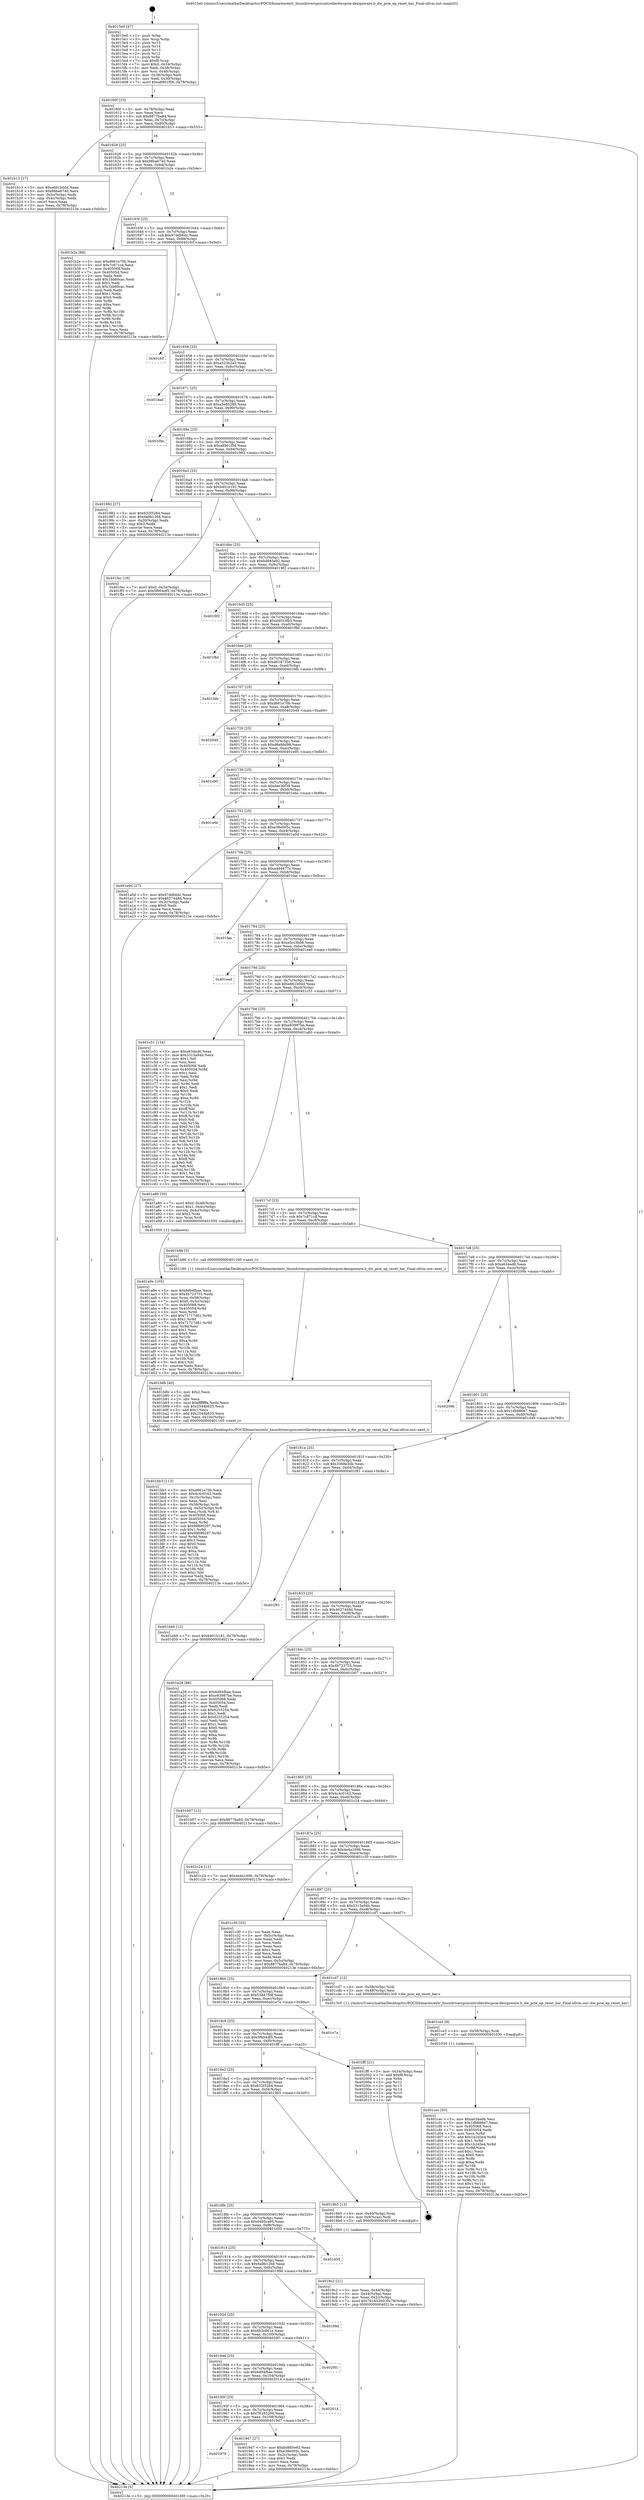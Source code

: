 digraph "0x4015e0" {
  label = "0x4015e0 (/mnt/c/Users/mathe/Desktop/tcc/POCII/binaries/extr_linuxdriverspcicontrollerdwcpcie-designware.h_dw_pcie_ep_reset_bar_Final-ollvm.out::main(0))"
  labelloc = "t"
  node[shape=record]

  Entry [label="",width=0.3,height=0.3,shape=circle,fillcolor=black,style=filled]
  "0x40160f" [label="{
     0x40160f [23]\l
     | [instrs]\l
     &nbsp;&nbsp;0x40160f \<+3\>: mov -0x78(%rbp),%eax\l
     &nbsp;&nbsp;0x401612 \<+2\>: mov %eax,%ecx\l
     &nbsp;&nbsp;0x401614 \<+6\>: sub $0x8877ba84,%ecx\l
     &nbsp;&nbsp;0x40161a \<+3\>: mov %eax,-0x7c(%rbp)\l
     &nbsp;&nbsp;0x40161d \<+3\>: mov %ecx,-0x80(%rbp)\l
     &nbsp;&nbsp;0x401620 \<+6\>: je 0000000000401b13 \<main+0x533\>\l
  }"]
  "0x401b13" [label="{
     0x401b13 [27]\l
     | [instrs]\l
     &nbsp;&nbsp;0x401b13 \<+5\>: mov $0xe661b0dd,%eax\l
     &nbsp;&nbsp;0x401b18 \<+5\>: mov $0x88ba6740,%ecx\l
     &nbsp;&nbsp;0x401b1d \<+3\>: mov -0x5c(%rbp),%edx\l
     &nbsp;&nbsp;0x401b20 \<+3\>: cmp -0x4c(%rbp),%edx\l
     &nbsp;&nbsp;0x401b23 \<+3\>: cmovl %ecx,%eax\l
     &nbsp;&nbsp;0x401b26 \<+3\>: mov %eax,-0x78(%rbp)\l
     &nbsp;&nbsp;0x401b29 \<+5\>: jmp 000000000040213e \<main+0xb5e\>\l
  }"]
  "0x401626" [label="{
     0x401626 [25]\l
     | [instrs]\l
     &nbsp;&nbsp;0x401626 \<+5\>: jmp 000000000040162b \<main+0x4b\>\l
     &nbsp;&nbsp;0x40162b \<+3\>: mov -0x7c(%rbp),%eax\l
     &nbsp;&nbsp;0x40162e \<+5\>: sub $0x88ba6740,%eax\l
     &nbsp;&nbsp;0x401633 \<+6\>: mov %eax,-0x84(%rbp)\l
     &nbsp;&nbsp;0x401639 \<+6\>: je 0000000000401b2e \<main+0x54e\>\l
  }"]
  Exit [label="",width=0.3,height=0.3,shape=circle,fillcolor=black,style=filled,peripheries=2]
  "0x401b2e" [label="{
     0x401b2e [88]\l
     | [instrs]\l
     &nbsp;&nbsp;0x401b2e \<+5\>: mov $0xd661e70b,%eax\l
     &nbsp;&nbsp;0x401b33 \<+5\>: mov $0x7c871cd,%ecx\l
     &nbsp;&nbsp;0x401b38 \<+7\>: mov 0x405068,%edx\l
     &nbsp;&nbsp;0x401b3f \<+7\>: mov 0x405054,%esi\l
     &nbsp;&nbsp;0x401b46 \<+2\>: mov %edx,%edi\l
     &nbsp;&nbsp;0x401b48 \<+6\>: add $0x1bb60cac,%edi\l
     &nbsp;&nbsp;0x401b4e \<+3\>: sub $0x1,%edi\l
     &nbsp;&nbsp;0x401b51 \<+6\>: sub $0x1bb60cac,%edi\l
     &nbsp;&nbsp;0x401b57 \<+3\>: imul %edi,%edx\l
     &nbsp;&nbsp;0x401b5a \<+3\>: and $0x1,%edx\l
     &nbsp;&nbsp;0x401b5d \<+3\>: cmp $0x0,%edx\l
     &nbsp;&nbsp;0x401b60 \<+4\>: sete %r8b\l
     &nbsp;&nbsp;0x401b64 \<+3\>: cmp $0xa,%esi\l
     &nbsp;&nbsp;0x401b67 \<+4\>: setl %r9b\l
     &nbsp;&nbsp;0x401b6b \<+3\>: mov %r8b,%r10b\l
     &nbsp;&nbsp;0x401b6e \<+3\>: and %r9b,%r10b\l
     &nbsp;&nbsp;0x401b71 \<+3\>: xor %r9b,%r8b\l
     &nbsp;&nbsp;0x401b74 \<+3\>: or %r8b,%r10b\l
     &nbsp;&nbsp;0x401b77 \<+4\>: test $0x1,%r10b\l
     &nbsp;&nbsp;0x401b7b \<+3\>: cmovne %ecx,%eax\l
     &nbsp;&nbsp;0x401b7e \<+3\>: mov %eax,-0x78(%rbp)\l
     &nbsp;&nbsp;0x401b81 \<+5\>: jmp 000000000040213e \<main+0xb5e\>\l
  }"]
  "0x40163f" [label="{
     0x40163f [25]\l
     | [instrs]\l
     &nbsp;&nbsp;0x40163f \<+5\>: jmp 0000000000401644 \<main+0x64\>\l
     &nbsp;&nbsp;0x401644 \<+3\>: mov -0x7c(%rbp),%eax\l
     &nbsp;&nbsp;0x401647 \<+5\>: sub $0x97ddb6dc,%eax\l
     &nbsp;&nbsp;0x40164c \<+6\>: mov %eax,-0x88(%rbp)\l
     &nbsp;&nbsp;0x401652 \<+6\>: je 0000000000401fcf \<main+0x9ef\>\l
  }"]
  "0x401cec" [label="{
     0x401cec [93]\l
     | [instrs]\l
     &nbsp;&nbsp;0x401cec \<+5\>: mov $0xa634ed6,%esi\l
     &nbsp;&nbsp;0x401cf1 \<+5\>: mov $0x1db68667,%eax\l
     &nbsp;&nbsp;0x401cf6 \<+7\>: mov 0x405068,%ecx\l
     &nbsp;&nbsp;0x401cfd \<+7\>: mov 0x405054,%edx\l
     &nbsp;&nbsp;0x401d04 \<+3\>: mov %ecx,%r8d\l
     &nbsp;&nbsp;0x401d07 \<+7\>: add $0x1b2d3e4,%r8d\l
     &nbsp;&nbsp;0x401d0e \<+4\>: sub $0x1,%r8d\l
     &nbsp;&nbsp;0x401d12 \<+7\>: sub $0x1b2d3e4,%r8d\l
     &nbsp;&nbsp;0x401d19 \<+4\>: imul %r8d,%ecx\l
     &nbsp;&nbsp;0x401d1d \<+3\>: and $0x1,%ecx\l
     &nbsp;&nbsp;0x401d20 \<+3\>: cmp $0x0,%ecx\l
     &nbsp;&nbsp;0x401d23 \<+4\>: sete %r9b\l
     &nbsp;&nbsp;0x401d27 \<+3\>: cmp $0xa,%edx\l
     &nbsp;&nbsp;0x401d2a \<+4\>: setl %r10b\l
     &nbsp;&nbsp;0x401d2e \<+3\>: mov %r9b,%r11b\l
     &nbsp;&nbsp;0x401d31 \<+3\>: and %r10b,%r11b\l
     &nbsp;&nbsp;0x401d34 \<+3\>: xor %r10b,%r9b\l
     &nbsp;&nbsp;0x401d37 \<+3\>: or %r9b,%r11b\l
     &nbsp;&nbsp;0x401d3a \<+4\>: test $0x1,%r11b\l
     &nbsp;&nbsp;0x401d3e \<+3\>: cmovne %eax,%esi\l
     &nbsp;&nbsp;0x401d41 \<+3\>: mov %esi,-0x78(%rbp)\l
     &nbsp;&nbsp;0x401d44 \<+5\>: jmp 000000000040213e \<main+0xb5e\>\l
  }"]
  "0x401fcf" [label="{
     0x401fcf\l
  }", style=dashed]
  "0x401658" [label="{
     0x401658 [25]\l
     | [instrs]\l
     &nbsp;&nbsp;0x401658 \<+5\>: jmp 000000000040165d \<main+0x7d\>\l
     &nbsp;&nbsp;0x40165d \<+3\>: mov -0x7c(%rbp),%eax\l
     &nbsp;&nbsp;0x401660 \<+5\>: sub $0xa523b2a5,%eax\l
     &nbsp;&nbsp;0x401665 \<+6\>: mov %eax,-0x8c(%rbp)\l
     &nbsp;&nbsp;0x40166b \<+6\>: je 0000000000401dad \<main+0x7cd\>\l
  }"]
  "0x401ce3" [label="{
     0x401ce3 [9]\l
     | [instrs]\l
     &nbsp;&nbsp;0x401ce3 \<+4\>: mov -0x58(%rbp),%rdi\l
     &nbsp;&nbsp;0x401ce7 \<+5\>: call 0000000000401030 \<free@plt\>\l
     | [calls]\l
     &nbsp;&nbsp;0x401030 \{1\} (unknown)\l
  }"]
  "0x401dad" [label="{
     0x401dad\l
  }", style=dashed]
  "0x401671" [label="{
     0x401671 [25]\l
     | [instrs]\l
     &nbsp;&nbsp;0x401671 \<+5\>: jmp 0000000000401676 \<main+0x96\>\l
     &nbsp;&nbsp;0x401676 \<+3\>: mov -0x7c(%rbp),%eax\l
     &nbsp;&nbsp;0x401679 \<+5\>: sub $0xa5e85289,%eax\l
     &nbsp;&nbsp;0x40167e \<+6\>: mov %eax,-0x90(%rbp)\l
     &nbsp;&nbsp;0x401684 \<+6\>: je 00000000004020bc \<main+0xadc\>\l
  }"]
  "0x401bb3" [label="{
     0x401bb3 [113]\l
     | [instrs]\l
     &nbsp;&nbsp;0x401bb3 \<+5\>: mov $0xd661e70b,%ecx\l
     &nbsp;&nbsp;0x401bb8 \<+5\>: mov $0x4c4c0162,%edx\l
     &nbsp;&nbsp;0x401bbd \<+6\>: mov -0x10c(%rbp),%esi\l
     &nbsp;&nbsp;0x401bc3 \<+3\>: imul %eax,%esi\l
     &nbsp;&nbsp;0x401bc6 \<+4\>: mov -0x58(%rbp),%rdi\l
     &nbsp;&nbsp;0x401bca \<+4\>: movslq -0x5c(%rbp),%r8\l
     &nbsp;&nbsp;0x401bce \<+4\>: mov %esi,(%rdi,%r8,4)\l
     &nbsp;&nbsp;0x401bd2 \<+7\>: mov 0x405068,%eax\l
     &nbsp;&nbsp;0x401bd9 \<+7\>: mov 0x405054,%esi\l
     &nbsp;&nbsp;0x401be0 \<+3\>: mov %eax,%r9d\l
     &nbsp;&nbsp;0x401be3 \<+7\>: sub $0x98890297,%r9d\l
     &nbsp;&nbsp;0x401bea \<+4\>: sub $0x1,%r9d\l
     &nbsp;&nbsp;0x401bee \<+7\>: add $0x98890297,%r9d\l
     &nbsp;&nbsp;0x401bf5 \<+4\>: imul %r9d,%eax\l
     &nbsp;&nbsp;0x401bf9 \<+3\>: and $0x1,%eax\l
     &nbsp;&nbsp;0x401bfc \<+3\>: cmp $0x0,%eax\l
     &nbsp;&nbsp;0x401bff \<+4\>: sete %r10b\l
     &nbsp;&nbsp;0x401c03 \<+3\>: cmp $0xa,%esi\l
     &nbsp;&nbsp;0x401c06 \<+4\>: setl %r11b\l
     &nbsp;&nbsp;0x401c0a \<+3\>: mov %r10b,%bl\l
     &nbsp;&nbsp;0x401c0d \<+3\>: and %r11b,%bl\l
     &nbsp;&nbsp;0x401c10 \<+3\>: xor %r11b,%r10b\l
     &nbsp;&nbsp;0x401c13 \<+3\>: or %r10b,%bl\l
     &nbsp;&nbsp;0x401c16 \<+3\>: test $0x1,%bl\l
     &nbsp;&nbsp;0x401c19 \<+3\>: cmovne %edx,%ecx\l
     &nbsp;&nbsp;0x401c1c \<+3\>: mov %ecx,-0x78(%rbp)\l
     &nbsp;&nbsp;0x401c1f \<+5\>: jmp 000000000040213e \<main+0xb5e\>\l
  }"]
  "0x4020bc" [label="{
     0x4020bc\l
  }", style=dashed]
  "0x40168a" [label="{
     0x40168a [25]\l
     | [instrs]\l
     &nbsp;&nbsp;0x40168a \<+5\>: jmp 000000000040168f \<main+0xaf\>\l
     &nbsp;&nbsp;0x40168f \<+3\>: mov -0x7c(%rbp),%eax\l
     &nbsp;&nbsp;0x401692 \<+5\>: sub $0xa8901f56,%eax\l
     &nbsp;&nbsp;0x401697 \<+6\>: mov %eax,-0x94(%rbp)\l
     &nbsp;&nbsp;0x40169d \<+6\>: je 0000000000401982 \<main+0x3a2\>\l
  }"]
  "0x401b8b" [label="{
     0x401b8b [40]\l
     | [instrs]\l
     &nbsp;&nbsp;0x401b8b \<+5\>: mov $0x2,%ecx\l
     &nbsp;&nbsp;0x401b90 \<+1\>: cltd\l
     &nbsp;&nbsp;0x401b91 \<+2\>: idiv %ecx\l
     &nbsp;&nbsp;0x401b93 \<+6\>: imul $0xfffffffe,%edx,%ecx\l
     &nbsp;&nbsp;0x401b99 \<+6\>: sub $0x2544b625,%ecx\l
     &nbsp;&nbsp;0x401b9f \<+3\>: add $0x1,%ecx\l
     &nbsp;&nbsp;0x401ba2 \<+6\>: add $0x2544b625,%ecx\l
     &nbsp;&nbsp;0x401ba8 \<+6\>: mov %ecx,-0x10c(%rbp)\l
     &nbsp;&nbsp;0x401bae \<+5\>: call 0000000000401160 \<next_i\>\l
     | [calls]\l
     &nbsp;&nbsp;0x401160 \{1\} (/mnt/c/Users/mathe/Desktop/tcc/POCII/binaries/extr_linuxdriverspcicontrollerdwcpcie-designware.h_dw_pcie_ep_reset_bar_Final-ollvm.out::next_i)\l
  }"]
  "0x401982" [label="{
     0x401982 [27]\l
     | [instrs]\l
     &nbsp;&nbsp;0x401982 \<+5\>: mov $0x632f3284,%eax\l
     &nbsp;&nbsp;0x401987 \<+5\>: mov $0x6a9b1268,%ecx\l
     &nbsp;&nbsp;0x40198c \<+3\>: mov -0x30(%rbp),%edx\l
     &nbsp;&nbsp;0x40198f \<+3\>: cmp $0x2,%edx\l
     &nbsp;&nbsp;0x401992 \<+3\>: cmovne %ecx,%eax\l
     &nbsp;&nbsp;0x401995 \<+3\>: mov %eax,-0x78(%rbp)\l
     &nbsp;&nbsp;0x401998 \<+5\>: jmp 000000000040213e \<main+0xb5e\>\l
  }"]
  "0x4016a3" [label="{
     0x4016a3 [25]\l
     | [instrs]\l
     &nbsp;&nbsp;0x4016a3 \<+5\>: jmp 00000000004016a8 \<main+0xc8\>\l
     &nbsp;&nbsp;0x4016a8 \<+3\>: mov -0x7c(%rbp),%eax\l
     &nbsp;&nbsp;0x4016ab \<+5\>: sub $0xb401b181,%eax\l
     &nbsp;&nbsp;0x4016b0 \<+6\>: mov %eax,-0x98(%rbp)\l
     &nbsp;&nbsp;0x4016b6 \<+6\>: je 0000000000401fec \<main+0xa0c\>\l
  }"]
  "0x40213e" [label="{
     0x40213e [5]\l
     | [instrs]\l
     &nbsp;&nbsp;0x40213e \<+5\>: jmp 000000000040160f \<main+0x2f\>\l
  }"]
  "0x4015e0" [label="{
     0x4015e0 [47]\l
     | [instrs]\l
     &nbsp;&nbsp;0x4015e0 \<+1\>: push %rbp\l
     &nbsp;&nbsp;0x4015e1 \<+3\>: mov %rsp,%rbp\l
     &nbsp;&nbsp;0x4015e4 \<+2\>: push %r15\l
     &nbsp;&nbsp;0x4015e6 \<+2\>: push %r14\l
     &nbsp;&nbsp;0x4015e8 \<+2\>: push %r13\l
     &nbsp;&nbsp;0x4015ea \<+2\>: push %r12\l
     &nbsp;&nbsp;0x4015ec \<+1\>: push %rbx\l
     &nbsp;&nbsp;0x4015ed \<+7\>: sub $0xf8,%rsp\l
     &nbsp;&nbsp;0x4015f4 \<+7\>: movl $0x0,-0x34(%rbp)\l
     &nbsp;&nbsp;0x4015fb \<+3\>: mov %edi,-0x38(%rbp)\l
     &nbsp;&nbsp;0x4015fe \<+4\>: mov %rsi,-0x40(%rbp)\l
     &nbsp;&nbsp;0x401602 \<+3\>: mov -0x38(%rbp),%edi\l
     &nbsp;&nbsp;0x401605 \<+3\>: mov %edi,-0x30(%rbp)\l
     &nbsp;&nbsp;0x401608 \<+7\>: movl $0xa8901f56,-0x78(%rbp)\l
  }"]
  "0x401a9e" [label="{
     0x401a9e [105]\l
     | [instrs]\l
     &nbsp;&nbsp;0x401a9e \<+5\>: mov $0x6d94fbae,%ecx\l
     &nbsp;&nbsp;0x401aa3 \<+5\>: mov $0x4b723755,%edx\l
     &nbsp;&nbsp;0x401aa8 \<+4\>: mov %rax,-0x58(%rbp)\l
     &nbsp;&nbsp;0x401aac \<+7\>: movl $0x0,-0x5c(%rbp)\l
     &nbsp;&nbsp;0x401ab3 \<+7\>: mov 0x405068,%esi\l
     &nbsp;&nbsp;0x401aba \<+8\>: mov 0x405054,%r8d\l
     &nbsp;&nbsp;0x401ac2 \<+3\>: mov %esi,%r9d\l
     &nbsp;&nbsp;0x401ac5 \<+7\>: add $0x71717d61,%r9d\l
     &nbsp;&nbsp;0x401acc \<+4\>: sub $0x1,%r9d\l
     &nbsp;&nbsp;0x401ad0 \<+7\>: sub $0x71717d61,%r9d\l
     &nbsp;&nbsp;0x401ad7 \<+4\>: imul %r9d,%esi\l
     &nbsp;&nbsp;0x401adb \<+3\>: and $0x1,%esi\l
     &nbsp;&nbsp;0x401ade \<+3\>: cmp $0x0,%esi\l
     &nbsp;&nbsp;0x401ae1 \<+4\>: sete %r10b\l
     &nbsp;&nbsp;0x401ae5 \<+4\>: cmp $0xa,%r8d\l
     &nbsp;&nbsp;0x401ae9 \<+4\>: setl %r11b\l
     &nbsp;&nbsp;0x401aed \<+3\>: mov %r10b,%bl\l
     &nbsp;&nbsp;0x401af0 \<+3\>: and %r11b,%bl\l
     &nbsp;&nbsp;0x401af3 \<+3\>: xor %r11b,%r10b\l
     &nbsp;&nbsp;0x401af6 \<+3\>: or %r10b,%bl\l
     &nbsp;&nbsp;0x401af9 \<+3\>: test $0x1,%bl\l
     &nbsp;&nbsp;0x401afc \<+3\>: cmovne %edx,%ecx\l
     &nbsp;&nbsp;0x401aff \<+3\>: mov %ecx,-0x78(%rbp)\l
     &nbsp;&nbsp;0x401b02 \<+5\>: jmp 000000000040213e \<main+0xb5e\>\l
  }"]
  "0x401fec" [label="{
     0x401fec [19]\l
     | [instrs]\l
     &nbsp;&nbsp;0x401fec \<+7\>: movl $0x0,-0x34(%rbp)\l
     &nbsp;&nbsp;0x401ff3 \<+7\>: movl $0x5f604df5,-0x78(%rbp)\l
     &nbsp;&nbsp;0x401ffa \<+5\>: jmp 000000000040213e \<main+0xb5e\>\l
  }"]
  "0x4016bc" [label="{
     0x4016bc [25]\l
     | [instrs]\l
     &nbsp;&nbsp;0x4016bc \<+5\>: jmp 00000000004016c1 \<main+0xe1\>\l
     &nbsp;&nbsp;0x4016c1 \<+3\>: mov -0x7c(%rbp),%eax\l
     &nbsp;&nbsp;0x4016c4 \<+5\>: sub $0xbd885e92,%eax\l
     &nbsp;&nbsp;0x4016c9 \<+6\>: mov %eax,-0x9c(%rbp)\l
     &nbsp;&nbsp;0x4016cf \<+6\>: je 00000000004019f2 \<main+0x412\>\l
  }"]
  "0x401978" [label="{
     0x401978\l
  }", style=dashed]
  "0x4019f2" [label="{
     0x4019f2\l
  }", style=dashed]
  "0x4016d5" [label="{
     0x4016d5 [25]\l
     | [instrs]\l
     &nbsp;&nbsp;0x4016d5 \<+5\>: jmp 00000000004016da \<main+0xfa\>\l
     &nbsp;&nbsp;0x4016da \<+3\>: mov -0x7c(%rbp),%eax\l
     &nbsp;&nbsp;0x4016dd \<+5\>: sub $0xd4053fb3,%eax\l
     &nbsp;&nbsp;0x4016e2 \<+6\>: mov %eax,-0xa0(%rbp)\l
     &nbsp;&nbsp;0x4016e8 \<+6\>: je 0000000000401f8d \<main+0x9ad\>\l
  }"]
  "0x4019d7" [label="{
     0x4019d7 [27]\l
     | [instrs]\l
     &nbsp;&nbsp;0x4019d7 \<+5\>: mov $0xbd885e92,%eax\l
     &nbsp;&nbsp;0x4019dc \<+5\>: mov $0xe38e005c,%ecx\l
     &nbsp;&nbsp;0x4019e1 \<+3\>: mov -0x2c(%rbp),%edx\l
     &nbsp;&nbsp;0x4019e4 \<+3\>: cmp $0x1,%edx\l
     &nbsp;&nbsp;0x4019e7 \<+3\>: cmovl %ecx,%eax\l
     &nbsp;&nbsp;0x4019ea \<+3\>: mov %eax,-0x78(%rbp)\l
     &nbsp;&nbsp;0x4019ed \<+5\>: jmp 000000000040213e \<main+0xb5e\>\l
  }"]
  "0x401f8d" [label="{
     0x401f8d\l
  }", style=dashed]
  "0x4016ee" [label="{
     0x4016ee [25]\l
     | [instrs]\l
     &nbsp;&nbsp;0x4016ee \<+5\>: jmp 00000000004016f3 \<main+0x113\>\l
     &nbsp;&nbsp;0x4016f3 \<+3\>: mov -0x7c(%rbp),%eax\l
     &nbsp;&nbsp;0x4016f6 \<+5\>: sub $0xd6187356,%eax\l
     &nbsp;&nbsp;0x4016fb \<+6\>: mov %eax,-0xa4(%rbp)\l
     &nbsp;&nbsp;0x401701 \<+6\>: je 0000000000401fdb \<main+0x9fb\>\l
  }"]
  "0x40195f" [label="{
     0x40195f [25]\l
     | [instrs]\l
     &nbsp;&nbsp;0x40195f \<+5\>: jmp 0000000000401964 \<main+0x384\>\l
     &nbsp;&nbsp;0x401964 \<+3\>: mov -0x7c(%rbp),%eax\l
     &nbsp;&nbsp;0x401967 \<+5\>: sub $0x76165260,%eax\l
     &nbsp;&nbsp;0x40196c \<+6\>: mov %eax,-0x108(%rbp)\l
     &nbsp;&nbsp;0x401972 \<+6\>: je 00000000004019d7 \<main+0x3f7\>\l
  }"]
  "0x401fdb" [label="{
     0x401fdb\l
  }", style=dashed]
  "0x401707" [label="{
     0x401707 [25]\l
     | [instrs]\l
     &nbsp;&nbsp;0x401707 \<+5\>: jmp 000000000040170c \<main+0x12c\>\l
     &nbsp;&nbsp;0x40170c \<+3\>: mov -0x7c(%rbp),%eax\l
     &nbsp;&nbsp;0x40170f \<+5\>: sub $0xd661e70b,%eax\l
     &nbsp;&nbsp;0x401714 \<+6\>: mov %eax,-0xa8(%rbp)\l
     &nbsp;&nbsp;0x40171a \<+6\>: je 0000000000402049 \<main+0xa69\>\l
  }"]
  "0x402014" [label="{
     0x402014\l
  }", style=dashed]
  "0x402049" [label="{
     0x402049\l
  }", style=dashed]
  "0x401720" [label="{
     0x401720 [25]\l
     | [instrs]\l
     &nbsp;&nbsp;0x401720 \<+5\>: jmp 0000000000401725 \<main+0x145\>\l
     &nbsp;&nbsp;0x401725 \<+3\>: mov -0x7c(%rbp),%eax\l
     &nbsp;&nbsp;0x401728 \<+5\>: sub $0xd8a98d98,%eax\l
     &nbsp;&nbsp;0x40172d \<+6\>: mov %eax,-0xac(%rbp)\l
     &nbsp;&nbsp;0x401733 \<+6\>: je 0000000000401e95 \<main+0x8b5\>\l
  }"]
  "0x401946" [label="{
     0x401946 [25]\l
     | [instrs]\l
     &nbsp;&nbsp;0x401946 \<+5\>: jmp 000000000040194b \<main+0x36b\>\l
     &nbsp;&nbsp;0x40194b \<+3\>: mov -0x7c(%rbp),%eax\l
     &nbsp;&nbsp;0x40194e \<+5\>: sub $0x6d94fbae,%eax\l
     &nbsp;&nbsp;0x401953 \<+6\>: mov %eax,-0x104(%rbp)\l
     &nbsp;&nbsp;0x401959 \<+6\>: je 0000000000402014 \<main+0xa34\>\l
  }"]
  "0x401e95" [label="{
     0x401e95\l
  }", style=dashed]
  "0x401739" [label="{
     0x401739 [25]\l
     | [instrs]\l
     &nbsp;&nbsp;0x401739 \<+5\>: jmp 000000000040173e \<main+0x15e\>\l
     &nbsp;&nbsp;0x40173e \<+3\>: mov -0x7c(%rbp),%eax\l
     &nbsp;&nbsp;0x401741 \<+5\>: sub $0xdee30f39,%eax\l
     &nbsp;&nbsp;0x401746 \<+6\>: mov %eax,-0xb0(%rbp)\l
     &nbsp;&nbsp;0x40174c \<+6\>: je 0000000000401e6e \<main+0x88e\>\l
  }"]
  "0x4020f1" [label="{
     0x4020f1\l
  }", style=dashed]
  "0x401e6e" [label="{
     0x401e6e\l
  }", style=dashed]
  "0x401752" [label="{
     0x401752 [25]\l
     | [instrs]\l
     &nbsp;&nbsp;0x401752 \<+5\>: jmp 0000000000401757 \<main+0x177\>\l
     &nbsp;&nbsp;0x401757 \<+3\>: mov -0x7c(%rbp),%eax\l
     &nbsp;&nbsp;0x40175a \<+5\>: sub $0xe38e005c,%eax\l
     &nbsp;&nbsp;0x40175f \<+6\>: mov %eax,-0xb4(%rbp)\l
     &nbsp;&nbsp;0x401765 \<+6\>: je 0000000000401a0d \<main+0x42d\>\l
  }"]
  "0x40192d" [label="{
     0x40192d [25]\l
     | [instrs]\l
     &nbsp;&nbsp;0x40192d \<+5\>: jmp 0000000000401932 \<main+0x352\>\l
     &nbsp;&nbsp;0x401932 \<+3\>: mov -0x7c(%rbp),%eax\l
     &nbsp;&nbsp;0x401935 \<+5\>: sub $0x6b3c861e,%eax\l
     &nbsp;&nbsp;0x40193a \<+6\>: mov %eax,-0x100(%rbp)\l
     &nbsp;&nbsp;0x401940 \<+6\>: je 00000000004020f1 \<main+0xb11\>\l
  }"]
  "0x401a0d" [label="{
     0x401a0d [27]\l
     | [instrs]\l
     &nbsp;&nbsp;0x401a0d \<+5\>: mov $0x97ddb6dc,%eax\l
     &nbsp;&nbsp;0x401a12 \<+5\>: mov $0x4627448d,%ecx\l
     &nbsp;&nbsp;0x401a17 \<+3\>: mov -0x2c(%rbp),%edx\l
     &nbsp;&nbsp;0x401a1a \<+3\>: cmp $0x0,%edx\l
     &nbsp;&nbsp;0x401a1d \<+3\>: cmove %ecx,%eax\l
     &nbsp;&nbsp;0x401a20 \<+3\>: mov %eax,-0x78(%rbp)\l
     &nbsp;&nbsp;0x401a23 \<+5\>: jmp 000000000040213e \<main+0xb5e\>\l
  }"]
  "0x40176b" [label="{
     0x40176b [25]\l
     | [instrs]\l
     &nbsp;&nbsp;0x40176b \<+5\>: jmp 0000000000401770 \<main+0x190\>\l
     &nbsp;&nbsp;0x401770 \<+3\>: mov -0x7c(%rbp),%eax\l
     &nbsp;&nbsp;0x401773 \<+5\>: sub $0xe4d4477e,%eax\l
     &nbsp;&nbsp;0x401778 \<+6\>: mov %eax,-0xb8(%rbp)\l
     &nbsp;&nbsp;0x40177e \<+6\>: je 0000000000401fae \<main+0x9ce\>\l
  }"]
  "0x40199d" [label="{
     0x40199d\l
  }", style=dashed]
  "0x401fae" [label="{
     0x401fae\l
  }", style=dashed]
  "0x401784" [label="{
     0x401784 [25]\l
     | [instrs]\l
     &nbsp;&nbsp;0x401784 \<+5\>: jmp 0000000000401789 \<main+0x1a9\>\l
     &nbsp;&nbsp;0x401789 \<+3\>: mov -0x7c(%rbp),%eax\l
     &nbsp;&nbsp;0x40178c \<+5\>: sub $0xe5cc3b08,%eax\l
     &nbsp;&nbsp;0x401791 \<+6\>: mov %eax,-0xbc(%rbp)\l
     &nbsp;&nbsp;0x401797 \<+6\>: je 0000000000401eed \<main+0x90d\>\l
  }"]
  "0x401914" [label="{
     0x401914 [25]\l
     | [instrs]\l
     &nbsp;&nbsp;0x401914 \<+5\>: jmp 0000000000401919 \<main+0x339\>\l
     &nbsp;&nbsp;0x401919 \<+3\>: mov -0x7c(%rbp),%eax\l
     &nbsp;&nbsp;0x40191c \<+5\>: sub $0x6a9b1268,%eax\l
     &nbsp;&nbsp;0x401921 \<+6\>: mov %eax,-0xfc(%rbp)\l
     &nbsp;&nbsp;0x401927 \<+6\>: je 000000000040199d \<main+0x3bd\>\l
  }"]
  "0x401eed" [label="{
     0x401eed\l
  }", style=dashed]
  "0x40179d" [label="{
     0x40179d [25]\l
     | [instrs]\l
     &nbsp;&nbsp;0x40179d \<+5\>: jmp 00000000004017a2 \<main+0x1c2\>\l
     &nbsp;&nbsp;0x4017a2 \<+3\>: mov -0x7c(%rbp),%eax\l
     &nbsp;&nbsp;0x4017a5 \<+5\>: sub $0xe661b0dd,%eax\l
     &nbsp;&nbsp;0x4017aa \<+6\>: mov %eax,-0xc0(%rbp)\l
     &nbsp;&nbsp;0x4017b0 \<+6\>: je 0000000000401c51 \<main+0x671\>\l
  }"]
  "0x401d55" [label="{
     0x401d55\l
  }", style=dashed]
  "0x401c51" [label="{
     0x401c51 [134]\l
     | [instrs]\l
     &nbsp;&nbsp;0x401c51 \<+5\>: mov $0xa634ed6,%eax\l
     &nbsp;&nbsp;0x401c56 \<+5\>: mov $0x5315a94b,%ecx\l
     &nbsp;&nbsp;0x401c5b \<+2\>: mov $0x1,%dl\l
     &nbsp;&nbsp;0x401c5d \<+2\>: xor %esi,%esi\l
     &nbsp;&nbsp;0x401c5f \<+7\>: mov 0x405068,%edi\l
     &nbsp;&nbsp;0x401c66 \<+8\>: mov 0x405054,%r8d\l
     &nbsp;&nbsp;0x401c6e \<+3\>: sub $0x1,%esi\l
     &nbsp;&nbsp;0x401c71 \<+3\>: mov %edi,%r9d\l
     &nbsp;&nbsp;0x401c74 \<+3\>: add %esi,%r9d\l
     &nbsp;&nbsp;0x401c77 \<+4\>: imul %r9d,%edi\l
     &nbsp;&nbsp;0x401c7b \<+3\>: and $0x1,%edi\l
     &nbsp;&nbsp;0x401c7e \<+3\>: cmp $0x0,%edi\l
     &nbsp;&nbsp;0x401c81 \<+4\>: sete %r10b\l
     &nbsp;&nbsp;0x401c85 \<+4\>: cmp $0xa,%r8d\l
     &nbsp;&nbsp;0x401c89 \<+4\>: setl %r11b\l
     &nbsp;&nbsp;0x401c8d \<+3\>: mov %r10b,%bl\l
     &nbsp;&nbsp;0x401c90 \<+3\>: xor $0xff,%bl\l
     &nbsp;&nbsp;0x401c93 \<+3\>: mov %r11b,%r14b\l
     &nbsp;&nbsp;0x401c96 \<+4\>: xor $0xff,%r14b\l
     &nbsp;&nbsp;0x401c9a \<+3\>: xor $0x0,%dl\l
     &nbsp;&nbsp;0x401c9d \<+3\>: mov %bl,%r15b\l
     &nbsp;&nbsp;0x401ca0 \<+4\>: and $0x0,%r15b\l
     &nbsp;&nbsp;0x401ca4 \<+3\>: and %dl,%r10b\l
     &nbsp;&nbsp;0x401ca7 \<+3\>: mov %r14b,%r12b\l
     &nbsp;&nbsp;0x401caa \<+4\>: and $0x0,%r12b\l
     &nbsp;&nbsp;0x401cae \<+3\>: and %dl,%r11b\l
     &nbsp;&nbsp;0x401cb1 \<+3\>: or %r10b,%r15b\l
     &nbsp;&nbsp;0x401cb4 \<+3\>: or %r11b,%r12b\l
     &nbsp;&nbsp;0x401cb7 \<+3\>: xor %r12b,%r15b\l
     &nbsp;&nbsp;0x401cba \<+3\>: or %r14b,%bl\l
     &nbsp;&nbsp;0x401cbd \<+3\>: xor $0xff,%bl\l
     &nbsp;&nbsp;0x401cc0 \<+3\>: or $0x0,%dl\l
     &nbsp;&nbsp;0x401cc3 \<+2\>: and %dl,%bl\l
     &nbsp;&nbsp;0x401cc5 \<+3\>: or %bl,%r15b\l
     &nbsp;&nbsp;0x401cc8 \<+4\>: test $0x1,%r15b\l
     &nbsp;&nbsp;0x401ccc \<+3\>: cmovne %ecx,%eax\l
     &nbsp;&nbsp;0x401ccf \<+3\>: mov %eax,-0x78(%rbp)\l
     &nbsp;&nbsp;0x401cd2 \<+5\>: jmp 000000000040213e \<main+0xb5e\>\l
  }"]
  "0x4017b6" [label="{
     0x4017b6 [25]\l
     | [instrs]\l
     &nbsp;&nbsp;0x4017b6 \<+5\>: jmp 00000000004017bb \<main+0x1db\>\l
     &nbsp;&nbsp;0x4017bb \<+3\>: mov -0x7c(%rbp),%eax\l
     &nbsp;&nbsp;0x4017be \<+5\>: sub $0xe83987be,%eax\l
     &nbsp;&nbsp;0x4017c3 \<+6\>: mov %eax,-0xc4(%rbp)\l
     &nbsp;&nbsp;0x4017c9 \<+6\>: je 0000000000401a80 \<main+0x4a0\>\l
  }"]
  "0x4019c2" [label="{
     0x4019c2 [21]\l
     | [instrs]\l
     &nbsp;&nbsp;0x4019c2 \<+3\>: mov %eax,-0x44(%rbp)\l
     &nbsp;&nbsp;0x4019c5 \<+3\>: mov -0x44(%rbp),%eax\l
     &nbsp;&nbsp;0x4019c8 \<+3\>: mov %eax,-0x2c(%rbp)\l
     &nbsp;&nbsp;0x4019cb \<+7\>: movl $0x76165260,-0x78(%rbp)\l
     &nbsp;&nbsp;0x4019d2 \<+5\>: jmp 000000000040213e \<main+0xb5e\>\l
  }"]
  "0x401a80" [label="{
     0x401a80 [30]\l
     | [instrs]\l
     &nbsp;&nbsp;0x401a80 \<+7\>: movl $0x0,-0x48(%rbp)\l
     &nbsp;&nbsp;0x401a87 \<+7\>: movl $0x1,-0x4c(%rbp)\l
     &nbsp;&nbsp;0x401a8e \<+4\>: movslq -0x4c(%rbp),%rax\l
     &nbsp;&nbsp;0x401a92 \<+4\>: shl $0x2,%rax\l
     &nbsp;&nbsp;0x401a96 \<+3\>: mov %rax,%rdi\l
     &nbsp;&nbsp;0x401a99 \<+5\>: call 0000000000401050 \<malloc@plt\>\l
     | [calls]\l
     &nbsp;&nbsp;0x401050 \{1\} (unknown)\l
  }"]
  "0x4017cf" [label="{
     0x4017cf [25]\l
     | [instrs]\l
     &nbsp;&nbsp;0x4017cf \<+5\>: jmp 00000000004017d4 \<main+0x1f4\>\l
     &nbsp;&nbsp;0x4017d4 \<+3\>: mov -0x7c(%rbp),%eax\l
     &nbsp;&nbsp;0x4017d7 \<+5\>: sub $0x7c871cd,%eax\l
     &nbsp;&nbsp;0x4017dc \<+6\>: mov %eax,-0xc8(%rbp)\l
     &nbsp;&nbsp;0x4017e2 \<+6\>: je 0000000000401b86 \<main+0x5a6\>\l
  }"]
  "0x4018fb" [label="{
     0x4018fb [25]\l
     | [instrs]\l
     &nbsp;&nbsp;0x4018fb \<+5\>: jmp 0000000000401900 \<main+0x320\>\l
     &nbsp;&nbsp;0x401900 \<+3\>: mov -0x7c(%rbp),%eax\l
     &nbsp;&nbsp;0x401903 \<+5\>: sub $0x6495ca95,%eax\l
     &nbsp;&nbsp;0x401908 \<+6\>: mov %eax,-0xf8(%rbp)\l
     &nbsp;&nbsp;0x40190e \<+6\>: je 0000000000401d55 \<main+0x775\>\l
  }"]
  "0x401b86" [label="{
     0x401b86 [5]\l
     | [instrs]\l
     &nbsp;&nbsp;0x401b86 \<+5\>: call 0000000000401160 \<next_i\>\l
     | [calls]\l
     &nbsp;&nbsp;0x401160 \{1\} (/mnt/c/Users/mathe/Desktop/tcc/POCII/binaries/extr_linuxdriverspcicontrollerdwcpcie-designware.h_dw_pcie_ep_reset_bar_Final-ollvm.out::next_i)\l
  }"]
  "0x4017e8" [label="{
     0x4017e8 [25]\l
     | [instrs]\l
     &nbsp;&nbsp;0x4017e8 \<+5\>: jmp 00000000004017ed \<main+0x20d\>\l
     &nbsp;&nbsp;0x4017ed \<+3\>: mov -0x7c(%rbp),%eax\l
     &nbsp;&nbsp;0x4017f0 \<+5\>: sub $0xa634ed6,%eax\l
     &nbsp;&nbsp;0x4017f5 \<+6\>: mov %eax,-0xcc(%rbp)\l
     &nbsp;&nbsp;0x4017fb \<+6\>: je 000000000040209b \<main+0xabb\>\l
  }"]
  "0x4019b5" [label="{
     0x4019b5 [13]\l
     | [instrs]\l
     &nbsp;&nbsp;0x4019b5 \<+4\>: mov -0x40(%rbp),%rax\l
     &nbsp;&nbsp;0x4019b9 \<+4\>: mov 0x8(%rax),%rdi\l
     &nbsp;&nbsp;0x4019bd \<+5\>: call 0000000000401060 \<atoi@plt\>\l
     | [calls]\l
     &nbsp;&nbsp;0x401060 \{1\} (unknown)\l
  }"]
  "0x40209b" [label="{
     0x40209b\l
  }", style=dashed]
  "0x401801" [label="{
     0x401801 [25]\l
     | [instrs]\l
     &nbsp;&nbsp;0x401801 \<+5\>: jmp 0000000000401806 \<main+0x226\>\l
     &nbsp;&nbsp;0x401806 \<+3\>: mov -0x7c(%rbp),%eax\l
     &nbsp;&nbsp;0x401809 \<+5\>: sub $0x1db68667,%eax\l
     &nbsp;&nbsp;0x40180e \<+6\>: mov %eax,-0xd0(%rbp)\l
     &nbsp;&nbsp;0x401814 \<+6\>: je 0000000000401d49 \<main+0x769\>\l
  }"]
  "0x4018e2" [label="{
     0x4018e2 [25]\l
     | [instrs]\l
     &nbsp;&nbsp;0x4018e2 \<+5\>: jmp 00000000004018e7 \<main+0x307\>\l
     &nbsp;&nbsp;0x4018e7 \<+3\>: mov -0x7c(%rbp),%eax\l
     &nbsp;&nbsp;0x4018ea \<+5\>: sub $0x632f3284,%eax\l
     &nbsp;&nbsp;0x4018ef \<+6\>: mov %eax,-0xf4(%rbp)\l
     &nbsp;&nbsp;0x4018f5 \<+6\>: je 00000000004019b5 \<main+0x3d5\>\l
  }"]
  "0x401d49" [label="{
     0x401d49 [12]\l
     | [instrs]\l
     &nbsp;&nbsp;0x401d49 \<+7\>: movl $0xb401b181,-0x78(%rbp)\l
     &nbsp;&nbsp;0x401d50 \<+5\>: jmp 000000000040213e \<main+0xb5e\>\l
  }"]
  "0x40181a" [label="{
     0x40181a [25]\l
     | [instrs]\l
     &nbsp;&nbsp;0x40181a \<+5\>: jmp 000000000040181f \<main+0x23f\>\l
     &nbsp;&nbsp;0x40181f \<+3\>: mov -0x7c(%rbp),%eax\l
     &nbsp;&nbsp;0x401822 \<+5\>: sub $0x3368e3db,%eax\l
     &nbsp;&nbsp;0x401827 \<+6\>: mov %eax,-0xd4(%rbp)\l
     &nbsp;&nbsp;0x40182d \<+6\>: je 0000000000401f81 \<main+0x9a1\>\l
  }"]
  "0x401fff" [label="{
     0x401fff [21]\l
     | [instrs]\l
     &nbsp;&nbsp;0x401fff \<+3\>: mov -0x34(%rbp),%eax\l
     &nbsp;&nbsp;0x402002 \<+7\>: add $0xf8,%rsp\l
     &nbsp;&nbsp;0x402009 \<+1\>: pop %rbx\l
     &nbsp;&nbsp;0x40200a \<+2\>: pop %r12\l
     &nbsp;&nbsp;0x40200c \<+2\>: pop %r13\l
     &nbsp;&nbsp;0x40200e \<+2\>: pop %r14\l
     &nbsp;&nbsp;0x402010 \<+2\>: pop %r15\l
     &nbsp;&nbsp;0x402012 \<+1\>: pop %rbp\l
     &nbsp;&nbsp;0x402013 \<+1\>: ret\l
  }"]
  "0x401f81" [label="{
     0x401f81\l
  }", style=dashed]
  "0x401833" [label="{
     0x401833 [25]\l
     | [instrs]\l
     &nbsp;&nbsp;0x401833 \<+5\>: jmp 0000000000401838 \<main+0x258\>\l
     &nbsp;&nbsp;0x401838 \<+3\>: mov -0x7c(%rbp),%eax\l
     &nbsp;&nbsp;0x40183b \<+5\>: sub $0x4627448d,%eax\l
     &nbsp;&nbsp;0x401840 \<+6\>: mov %eax,-0xd8(%rbp)\l
     &nbsp;&nbsp;0x401846 \<+6\>: je 0000000000401a28 \<main+0x448\>\l
  }"]
  "0x4018c9" [label="{
     0x4018c9 [25]\l
     | [instrs]\l
     &nbsp;&nbsp;0x4018c9 \<+5\>: jmp 00000000004018ce \<main+0x2ee\>\l
     &nbsp;&nbsp;0x4018ce \<+3\>: mov -0x7c(%rbp),%eax\l
     &nbsp;&nbsp;0x4018d1 \<+5\>: sub $0x5f604df5,%eax\l
     &nbsp;&nbsp;0x4018d6 \<+6\>: mov %eax,-0xf0(%rbp)\l
     &nbsp;&nbsp;0x4018dc \<+6\>: je 0000000000401fff \<main+0xa1f\>\l
  }"]
  "0x401a28" [label="{
     0x401a28 [88]\l
     | [instrs]\l
     &nbsp;&nbsp;0x401a28 \<+5\>: mov $0x6d94fbae,%eax\l
     &nbsp;&nbsp;0x401a2d \<+5\>: mov $0xe83987be,%ecx\l
     &nbsp;&nbsp;0x401a32 \<+7\>: mov 0x405068,%edx\l
     &nbsp;&nbsp;0x401a39 \<+7\>: mov 0x405054,%esi\l
     &nbsp;&nbsp;0x401a40 \<+2\>: mov %edx,%edi\l
     &nbsp;&nbsp;0x401a42 \<+6\>: sub $0x6255254,%edi\l
     &nbsp;&nbsp;0x401a48 \<+3\>: sub $0x1,%edi\l
     &nbsp;&nbsp;0x401a4b \<+6\>: add $0x6255254,%edi\l
     &nbsp;&nbsp;0x401a51 \<+3\>: imul %edi,%edx\l
     &nbsp;&nbsp;0x401a54 \<+3\>: and $0x1,%edx\l
     &nbsp;&nbsp;0x401a57 \<+3\>: cmp $0x0,%edx\l
     &nbsp;&nbsp;0x401a5a \<+4\>: sete %r8b\l
     &nbsp;&nbsp;0x401a5e \<+3\>: cmp $0xa,%esi\l
     &nbsp;&nbsp;0x401a61 \<+4\>: setl %r9b\l
     &nbsp;&nbsp;0x401a65 \<+3\>: mov %r8b,%r10b\l
     &nbsp;&nbsp;0x401a68 \<+3\>: and %r9b,%r10b\l
     &nbsp;&nbsp;0x401a6b \<+3\>: xor %r9b,%r8b\l
     &nbsp;&nbsp;0x401a6e \<+3\>: or %r8b,%r10b\l
     &nbsp;&nbsp;0x401a71 \<+4\>: test $0x1,%r10b\l
     &nbsp;&nbsp;0x401a75 \<+3\>: cmovne %ecx,%eax\l
     &nbsp;&nbsp;0x401a78 \<+3\>: mov %eax,-0x78(%rbp)\l
     &nbsp;&nbsp;0x401a7b \<+5\>: jmp 000000000040213e \<main+0xb5e\>\l
  }"]
  "0x40184c" [label="{
     0x40184c [25]\l
     | [instrs]\l
     &nbsp;&nbsp;0x40184c \<+5\>: jmp 0000000000401851 \<main+0x271\>\l
     &nbsp;&nbsp;0x401851 \<+3\>: mov -0x7c(%rbp),%eax\l
     &nbsp;&nbsp;0x401854 \<+5\>: sub $0x4b723755,%eax\l
     &nbsp;&nbsp;0x401859 \<+6\>: mov %eax,-0xdc(%rbp)\l
     &nbsp;&nbsp;0x40185f \<+6\>: je 0000000000401b07 \<main+0x527\>\l
  }"]
  "0x401e7a" [label="{
     0x401e7a\l
  }", style=dashed]
  "0x401b07" [label="{
     0x401b07 [12]\l
     | [instrs]\l
     &nbsp;&nbsp;0x401b07 \<+7\>: movl $0x8877ba84,-0x78(%rbp)\l
     &nbsp;&nbsp;0x401b0e \<+5\>: jmp 000000000040213e \<main+0xb5e\>\l
  }"]
  "0x401865" [label="{
     0x401865 [25]\l
     | [instrs]\l
     &nbsp;&nbsp;0x401865 \<+5\>: jmp 000000000040186a \<main+0x28a\>\l
     &nbsp;&nbsp;0x40186a \<+3\>: mov -0x7c(%rbp),%eax\l
     &nbsp;&nbsp;0x40186d \<+5\>: sub $0x4c4c0162,%eax\l
     &nbsp;&nbsp;0x401872 \<+6\>: mov %eax,-0xe0(%rbp)\l
     &nbsp;&nbsp;0x401878 \<+6\>: je 0000000000401c24 \<main+0x644\>\l
  }"]
  "0x4018b0" [label="{
     0x4018b0 [25]\l
     | [instrs]\l
     &nbsp;&nbsp;0x4018b0 \<+5\>: jmp 00000000004018b5 \<main+0x2d5\>\l
     &nbsp;&nbsp;0x4018b5 \<+3\>: mov -0x7c(%rbp),%eax\l
     &nbsp;&nbsp;0x4018b8 \<+5\>: sub $0x538475df,%eax\l
     &nbsp;&nbsp;0x4018bd \<+6\>: mov %eax,-0xec(%rbp)\l
     &nbsp;&nbsp;0x4018c3 \<+6\>: je 0000000000401e7a \<main+0x89a\>\l
  }"]
  "0x401c24" [label="{
     0x401c24 [12]\l
     | [instrs]\l
     &nbsp;&nbsp;0x401c24 \<+7\>: movl $0x4e4a1696,-0x78(%rbp)\l
     &nbsp;&nbsp;0x401c2b \<+5\>: jmp 000000000040213e \<main+0xb5e\>\l
  }"]
  "0x40187e" [label="{
     0x40187e [25]\l
     | [instrs]\l
     &nbsp;&nbsp;0x40187e \<+5\>: jmp 0000000000401883 \<main+0x2a3\>\l
     &nbsp;&nbsp;0x401883 \<+3\>: mov -0x7c(%rbp),%eax\l
     &nbsp;&nbsp;0x401886 \<+5\>: sub $0x4e4a1696,%eax\l
     &nbsp;&nbsp;0x40188b \<+6\>: mov %eax,-0xe4(%rbp)\l
     &nbsp;&nbsp;0x401891 \<+6\>: je 0000000000401c30 \<main+0x650\>\l
  }"]
  "0x401cd7" [label="{
     0x401cd7 [12]\l
     | [instrs]\l
     &nbsp;&nbsp;0x401cd7 \<+4\>: mov -0x58(%rbp),%rdi\l
     &nbsp;&nbsp;0x401cdb \<+3\>: mov -0x48(%rbp),%esi\l
     &nbsp;&nbsp;0x401cde \<+5\>: call 00000000004013c0 \<dw_pcie_ep_reset_bar\>\l
     | [calls]\l
     &nbsp;&nbsp;0x4013c0 \{1\} (/mnt/c/Users/mathe/Desktop/tcc/POCII/binaries/extr_linuxdriverspcicontrollerdwcpcie-designware.h_dw_pcie_ep_reset_bar_Final-ollvm.out::dw_pcie_ep_reset_bar)\l
  }"]
  "0x401c30" [label="{
     0x401c30 [33]\l
     | [instrs]\l
     &nbsp;&nbsp;0x401c30 \<+2\>: xor %eax,%eax\l
     &nbsp;&nbsp;0x401c32 \<+3\>: mov -0x5c(%rbp),%ecx\l
     &nbsp;&nbsp;0x401c35 \<+2\>: mov %eax,%edx\l
     &nbsp;&nbsp;0x401c37 \<+2\>: sub %ecx,%edx\l
     &nbsp;&nbsp;0x401c39 \<+2\>: mov %eax,%ecx\l
     &nbsp;&nbsp;0x401c3b \<+3\>: sub $0x1,%ecx\l
     &nbsp;&nbsp;0x401c3e \<+2\>: add %ecx,%edx\l
     &nbsp;&nbsp;0x401c40 \<+2\>: sub %edx,%eax\l
     &nbsp;&nbsp;0x401c42 \<+3\>: mov %eax,-0x5c(%rbp)\l
     &nbsp;&nbsp;0x401c45 \<+7\>: movl $0x8877ba84,-0x78(%rbp)\l
     &nbsp;&nbsp;0x401c4c \<+5\>: jmp 000000000040213e \<main+0xb5e\>\l
  }"]
  "0x401897" [label="{
     0x401897 [25]\l
     | [instrs]\l
     &nbsp;&nbsp;0x401897 \<+5\>: jmp 000000000040189c \<main+0x2bc\>\l
     &nbsp;&nbsp;0x40189c \<+3\>: mov -0x7c(%rbp),%eax\l
     &nbsp;&nbsp;0x40189f \<+5\>: sub $0x5315a94b,%eax\l
     &nbsp;&nbsp;0x4018a4 \<+6\>: mov %eax,-0xe8(%rbp)\l
     &nbsp;&nbsp;0x4018aa \<+6\>: je 0000000000401cd7 \<main+0x6f7\>\l
  }"]
  Entry -> "0x4015e0" [label=" 1"]
  "0x40160f" -> "0x401b13" [label=" 2"]
  "0x40160f" -> "0x401626" [label=" 16"]
  "0x401fff" -> Exit [label=" 1"]
  "0x401626" -> "0x401b2e" [label=" 1"]
  "0x401626" -> "0x40163f" [label=" 15"]
  "0x401fec" -> "0x40213e" [label=" 1"]
  "0x40163f" -> "0x401fcf" [label=" 0"]
  "0x40163f" -> "0x401658" [label=" 15"]
  "0x401d49" -> "0x40213e" [label=" 1"]
  "0x401658" -> "0x401dad" [label=" 0"]
  "0x401658" -> "0x401671" [label=" 15"]
  "0x401cec" -> "0x40213e" [label=" 1"]
  "0x401671" -> "0x4020bc" [label=" 0"]
  "0x401671" -> "0x40168a" [label=" 15"]
  "0x401ce3" -> "0x401cec" [label=" 1"]
  "0x40168a" -> "0x401982" [label=" 1"]
  "0x40168a" -> "0x4016a3" [label=" 14"]
  "0x401982" -> "0x40213e" [label=" 1"]
  "0x4015e0" -> "0x40160f" [label=" 1"]
  "0x40213e" -> "0x40160f" [label=" 17"]
  "0x401cd7" -> "0x401ce3" [label=" 1"]
  "0x4016a3" -> "0x401fec" [label=" 1"]
  "0x4016a3" -> "0x4016bc" [label=" 13"]
  "0x401c51" -> "0x40213e" [label=" 1"]
  "0x4016bc" -> "0x4019f2" [label=" 0"]
  "0x4016bc" -> "0x4016d5" [label=" 13"]
  "0x401c30" -> "0x40213e" [label=" 1"]
  "0x4016d5" -> "0x401f8d" [label=" 0"]
  "0x4016d5" -> "0x4016ee" [label=" 13"]
  "0x401c24" -> "0x40213e" [label=" 1"]
  "0x4016ee" -> "0x401fdb" [label=" 0"]
  "0x4016ee" -> "0x401707" [label=" 13"]
  "0x401b8b" -> "0x401bb3" [label=" 1"]
  "0x401707" -> "0x402049" [label=" 0"]
  "0x401707" -> "0x401720" [label=" 13"]
  "0x401b86" -> "0x401b8b" [label=" 1"]
  "0x401720" -> "0x401e95" [label=" 0"]
  "0x401720" -> "0x401739" [label=" 13"]
  "0x401b13" -> "0x40213e" [label=" 2"]
  "0x401739" -> "0x401e6e" [label=" 0"]
  "0x401739" -> "0x401752" [label=" 13"]
  "0x401b07" -> "0x40213e" [label=" 1"]
  "0x401752" -> "0x401a0d" [label=" 1"]
  "0x401752" -> "0x40176b" [label=" 12"]
  "0x401a80" -> "0x401a9e" [label=" 1"]
  "0x40176b" -> "0x401fae" [label=" 0"]
  "0x40176b" -> "0x401784" [label=" 12"]
  "0x401a28" -> "0x40213e" [label=" 1"]
  "0x401784" -> "0x401eed" [label=" 0"]
  "0x401784" -> "0x40179d" [label=" 12"]
  "0x4019d7" -> "0x40213e" [label=" 1"]
  "0x40179d" -> "0x401c51" [label=" 1"]
  "0x40179d" -> "0x4017b6" [label=" 11"]
  "0x40195f" -> "0x401978" [label=" 0"]
  "0x4017b6" -> "0x401a80" [label=" 1"]
  "0x4017b6" -> "0x4017cf" [label=" 10"]
  "0x401bb3" -> "0x40213e" [label=" 1"]
  "0x4017cf" -> "0x401b86" [label=" 1"]
  "0x4017cf" -> "0x4017e8" [label=" 9"]
  "0x401946" -> "0x40195f" [label=" 1"]
  "0x4017e8" -> "0x40209b" [label=" 0"]
  "0x4017e8" -> "0x401801" [label=" 9"]
  "0x401946" -> "0x402014" [label=" 0"]
  "0x401801" -> "0x401d49" [label=" 1"]
  "0x401801" -> "0x40181a" [label=" 8"]
  "0x40192d" -> "0x401946" [label=" 1"]
  "0x40181a" -> "0x401f81" [label=" 0"]
  "0x40181a" -> "0x401833" [label=" 8"]
  "0x40192d" -> "0x4020f1" [label=" 0"]
  "0x401833" -> "0x401a28" [label=" 1"]
  "0x401833" -> "0x40184c" [label=" 7"]
  "0x401914" -> "0x40192d" [label=" 1"]
  "0x40184c" -> "0x401b07" [label=" 1"]
  "0x40184c" -> "0x401865" [label=" 6"]
  "0x401914" -> "0x40199d" [label=" 0"]
  "0x401865" -> "0x401c24" [label=" 1"]
  "0x401865" -> "0x40187e" [label=" 5"]
  "0x4018fb" -> "0x401914" [label=" 1"]
  "0x40187e" -> "0x401c30" [label=" 1"]
  "0x40187e" -> "0x401897" [label=" 4"]
  "0x4018fb" -> "0x401d55" [label=" 0"]
  "0x401897" -> "0x401cd7" [label=" 1"]
  "0x401897" -> "0x4018b0" [label=" 3"]
  "0x401a0d" -> "0x40213e" [label=" 1"]
  "0x4018b0" -> "0x401e7a" [label=" 0"]
  "0x4018b0" -> "0x4018c9" [label=" 3"]
  "0x401a9e" -> "0x40213e" [label=" 1"]
  "0x4018c9" -> "0x401fff" [label=" 1"]
  "0x4018c9" -> "0x4018e2" [label=" 2"]
  "0x401b2e" -> "0x40213e" [label=" 1"]
  "0x4018e2" -> "0x4019b5" [label=" 1"]
  "0x4018e2" -> "0x4018fb" [label=" 1"]
  "0x4019b5" -> "0x4019c2" [label=" 1"]
  "0x4019c2" -> "0x40213e" [label=" 1"]
  "0x40195f" -> "0x4019d7" [label=" 1"]
}
